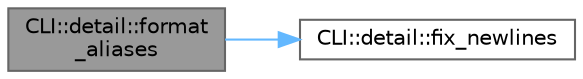 digraph "CLI::detail::format_aliases"
{
 // LATEX_PDF_SIZE
  bgcolor="transparent";
  edge [fontname=Helvetica,fontsize=10,labelfontname=Helvetica,labelfontsize=10];
  node [fontname=Helvetica,fontsize=10,shape=box,height=0.2,width=0.4];
  rankdir="LR";
  Node1 [id="Node000001",label="CLI::detail::format\l_aliases",height=0.2,width=0.4,color="gray40", fillcolor="grey60", style="filled", fontcolor="black",tooltip="Print subcommand aliases"];
  Node1 -> Node2 [id="edge1_Node000001_Node000002",color="steelblue1",style="solid",tooltip=" "];
  Node2 [id="Node000002",label="CLI::detail::fix_newlines",height=0.2,width=0.4,color="grey40", fillcolor="white", style="filled",URL="$namespace_c_l_i_1_1detail.html#a0bb56c1837f1f550644f764dda001255",tooltip=" "];
}
